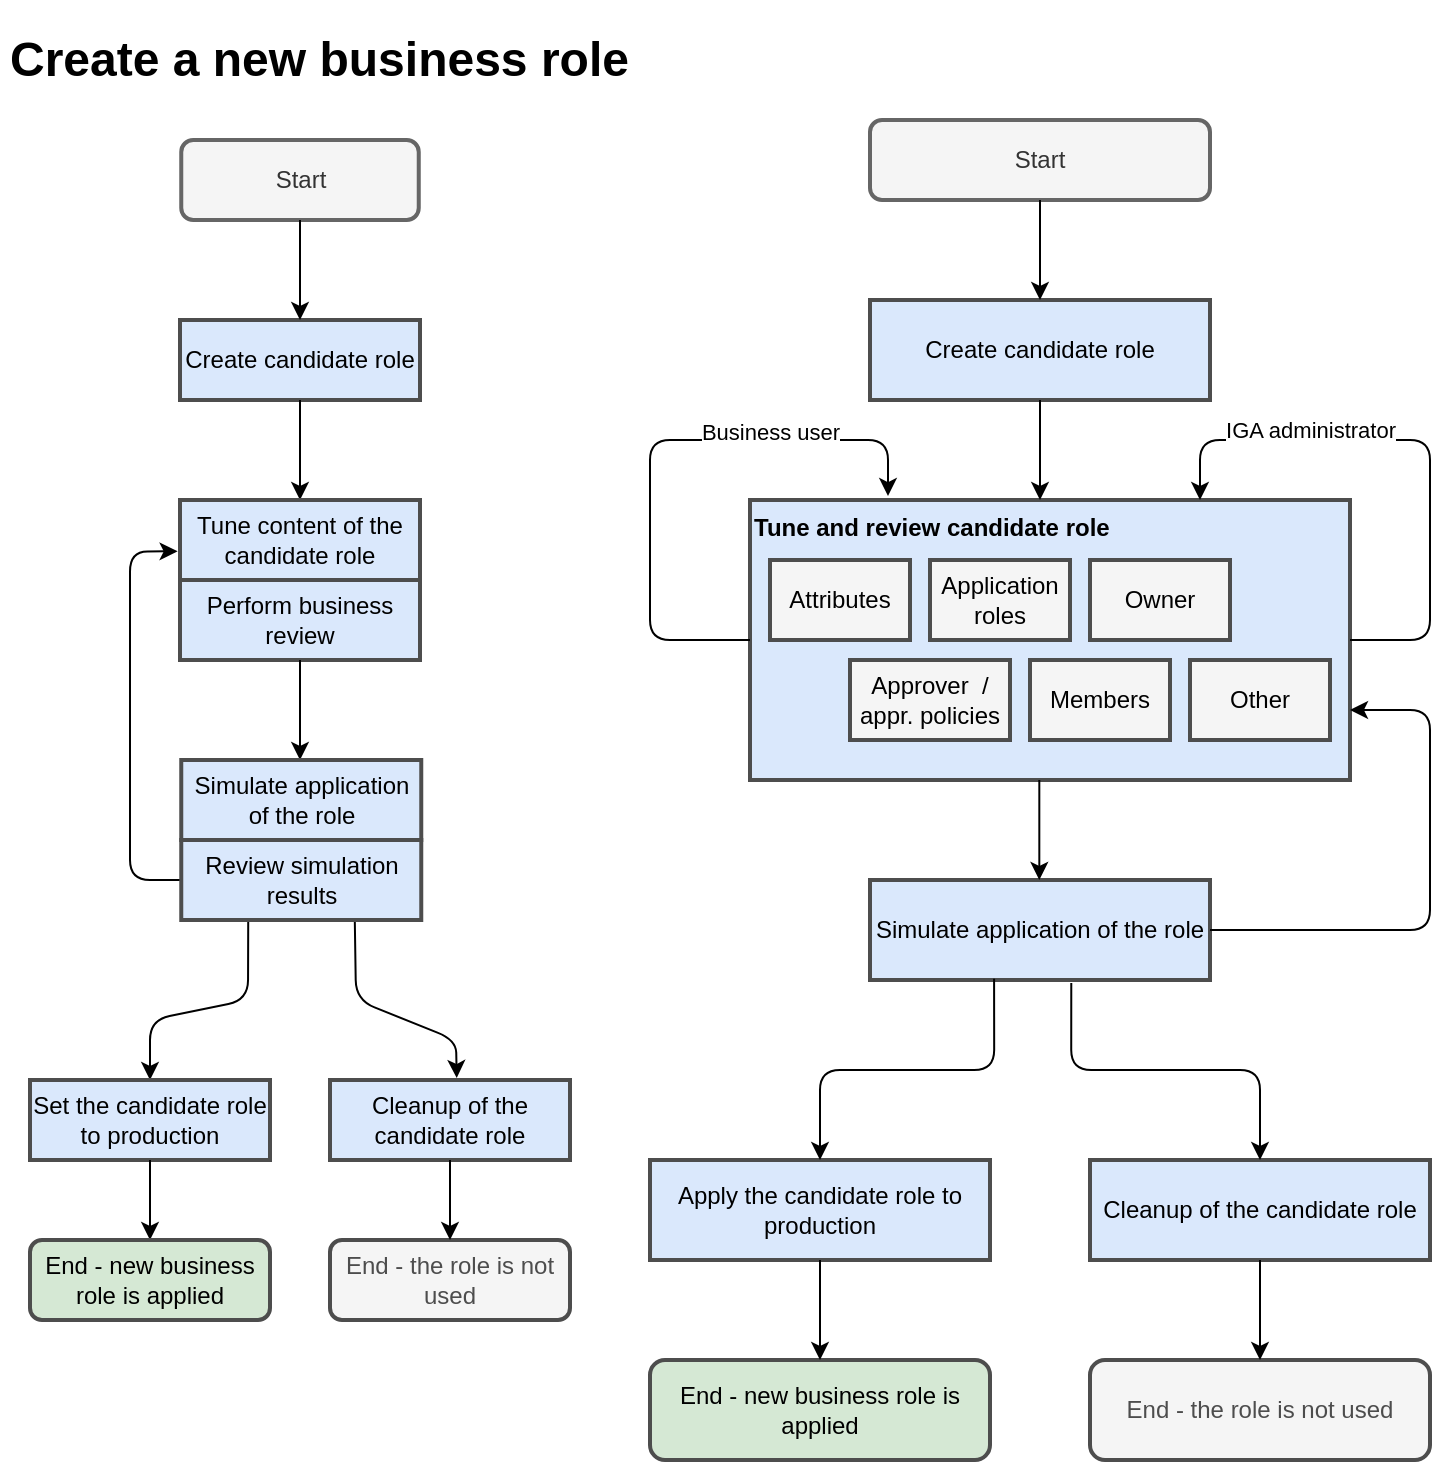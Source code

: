 <mxfile version="22.1.22" type="embed" pages="4">
  <diagram id="quXvVyBujr2Ifn7DhVhy" name="schema-v1">
    <mxGraphModel dx="1165" dy="1112" grid="1" gridSize="10" guides="1" tooltips="1" connect="1" arrows="1" fold="1" page="1" pageScale="1" pageWidth="850" pageHeight="1100" math="0" shadow="0">
      <root>
        <mxCell id="0" />
        <mxCell id="1" parent="0" />
        <mxCell id="C_VaOV6bWFvCVtX4Kzcv-8" value="&lt;b&gt;Tune and review candidate role&lt;/b&gt;" style="rounded=0;whiteSpace=wrap;html=1;align=left;verticalAlign=top;strokeWidth=2;fillColor=#dae8fc;strokeColor=#4D4D4D;" parent="1" vertex="1">
          <mxGeometry x="410" y="310" width="300" height="140" as="geometry" />
        </mxCell>
        <mxCell id="LEKKRzw4uS93Bm_-wkS0-1" value="&lt;h1&gt;Create a new business role&lt;/h1&gt;" style="text;html=1;strokeColor=none;fillColor=none;spacing=5;spacingTop=-20;whiteSpace=wrap;overflow=hidden;rounded=0;" parent="1" vertex="1">
          <mxGeometry x="35" y="70" width="400" height="40" as="geometry" />
        </mxCell>
        <mxCell id="LEKKRzw4uS93Bm_-wkS0-8" value="Start" style="whiteSpace=wrap;html=1;rounded=1;strokeWidth=2;strokeColor=#666666;fontColor=#333333;fillColor=#f5f5f5;" parent="1" vertex="1">
          <mxGeometry x="125.625" y="130" width="118.75" height="40" as="geometry" />
        </mxCell>
        <mxCell id="LEKKRzw4uS93Bm_-wkS0-9" value="Create candidate role" style="whiteSpace=wrap;html=1;strokeWidth=2;strokeColor=#4D4D4D;fillColor=#dae8fc;" parent="1" vertex="1">
          <mxGeometry x="125" y="220" width="120" height="40" as="geometry" />
        </mxCell>
        <mxCell id="LEKKRzw4uS93Bm_-wkS0-10" value="" style="html=1;rounded=1;curved=0;sourcePerimeterSpacing=0;targetPerimeterSpacing=0;startSize=6;endSize=6;noEdgeStyle=1;orthogonal=1;" parent="1" source="LEKKRzw4uS93Bm_-wkS0-8" target="LEKKRzw4uS93Bm_-wkS0-9" edge="1">
          <mxGeometry relative="1" as="geometry">
            <Array as="points">
              <mxPoint x="185" y="182" />
              <mxPoint x="185" y="208" />
            </Array>
          </mxGeometry>
        </mxCell>
        <mxCell id="LEKKRzw4uS93Bm_-wkS0-11" value="" style="html=1;rounded=1;curved=0;sourcePerimeterSpacing=0;targetPerimeterSpacing=0;startSize=6;endSize=6;noEdgeStyle=1;orthogonal=1;" parent="1" source="LEKKRzw4uS93Bm_-wkS0-9" target="LEKKRzw4uS93Bm_-wkS0-12" edge="1">
          <mxGeometry relative="1" as="geometry">
            <mxPoint x="1640" y="2990" as="sourcePoint" />
            <Array as="points">
              <mxPoint x="185" y="272" />
              <mxPoint x="185" y="298" />
            </Array>
          </mxGeometry>
        </mxCell>
        <mxCell id="LEKKRzw4uS93Bm_-wkS0-12" value="Tune content of the candidate role" style="whiteSpace=wrap;html=1;strokeWidth=2;strokeColor=#4D4D4D;fontColor=default;fillColor=#dae8fc;" parent="1" vertex="1">
          <mxGeometry x="125" y="310" width="120" height="40" as="geometry" />
        </mxCell>
        <mxCell id="LEKKRzw4uS93Bm_-wkS0-13" value="Perform business review" style="whiteSpace=wrap;html=1;strokeWidth=2;strokeColor=#4D4D4D;fontColor=default;fillColor=#dae8fc;" parent="1" vertex="1">
          <mxGeometry x="125" y="350" width="120" height="40" as="geometry" />
        </mxCell>
        <mxCell id="LEKKRzw4uS93Bm_-wkS0-14" value="" style="html=1;rounded=1;sourcePerimeterSpacing=0;targetPerimeterSpacing=0;startSize=6;endSize=6;orthogonal=1;" parent="1" source="LEKKRzw4uS93Bm_-wkS0-13" target="LEKKRzw4uS93Bm_-wkS0-15" edge="1">
          <mxGeometry relative="1" as="geometry">
            <mxPoint x="1360" y="2600" as="sourcePoint" />
            <mxPoint x="185" y="440.0" as="targetPoint" />
          </mxGeometry>
        </mxCell>
        <mxCell id="LEKKRzw4uS93Bm_-wkS0-15" value="Simulate application of the role" style="whiteSpace=wrap;html=1;fontSize=12;strokeWidth=2;strokeColor=#4D4D4D;fontColor=default;fillColor=#dae8fc;" parent="1" vertex="1">
          <mxGeometry x="125.63" y="440" width="120" height="40" as="geometry" />
        </mxCell>
        <mxCell id="LEKKRzw4uS93Bm_-wkS0-16" value="" style="html=1;rounded=1;curved=0;sourcePerimeterSpacing=0;targetPerimeterSpacing=0;startSize=6;endSize=6;noEdgeStyle=1;orthogonal=1;exitX=0.279;exitY=0.999;exitDx=0;exitDy=0;exitPerimeter=0;entryX=0.5;entryY=0;entryDx=0;entryDy=0;" parent="1" source="LEKKRzw4uS93Bm_-wkS0-26" target="LEKKRzw4uS93Bm_-wkS0-17" edge="1">
          <mxGeometry relative="1" as="geometry">
            <mxPoint x="160" y="550" as="sourcePoint" />
            <mxPoint x="110" y="590" as="targetPoint" />
            <Array as="points">
              <mxPoint x="159" y="560" />
              <mxPoint x="110" y="570" />
            </Array>
          </mxGeometry>
        </mxCell>
        <mxCell id="LEKKRzw4uS93Bm_-wkS0-17" value="Set the candidate role to production" style="whiteSpace=wrap;html=1;strokeWidth=2;strokeColor=#4D4D4D;fontColor=default;fillColor=#dae8fc;" parent="1" vertex="1">
          <mxGeometry x="50" y="600" width="120" height="40" as="geometry" />
        </mxCell>
        <mxCell id="LEKKRzw4uS93Bm_-wkS0-18" value="" style="html=1;rounded=1;sourcePerimeterSpacing=0;targetPerimeterSpacing=0;startSize=6;endSize=6;orthogonal=1;" parent="1" source="LEKKRzw4uS93Bm_-wkS0-17" target="LEKKRzw4uS93Bm_-wkS0-19" edge="1">
          <mxGeometry relative="1" as="geometry">
            <mxPoint x="1148" y="2350" as="sourcePoint" />
          </mxGeometry>
        </mxCell>
        <mxCell id="LEKKRzw4uS93Bm_-wkS0-19" value="End - new business role is applied" style="whiteSpace=wrap;html=1;rounded=1;strokeWidth=2;strokeColor=#4D4D4D;fillColor=#d5e8d4;" parent="1" vertex="1">
          <mxGeometry x="50" y="680" width="120" height="40" as="geometry" />
        </mxCell>
        <mxCell id="LEKKRzw4uS93Bm_-wkS0-20" value="End - the role is not used" style="whiteSpace=wrap;html=1;rounded=1;fillColor=#f5f5f5;fontColor=#4D4D4D;strokeColor=#4D4D4D;strokeWidth=2;" parent="1" vertex="1">
          <mxGeometry x="200" y="680" width="120" height="40" as="geometry" />
        </mxCell>
        <mxCell id="LEKKRzw4uS93Bm_-wkS0-21" value="Cleanup of the candidate role" style="whiteSpace=wrap;html=1;strokeWidth=2;strokeColor=#4D4D4D;fontColor=default;fillColor=#dae8fc;" parent="1" vertex="1">
          <mxGeometry x="200" y="600" width="120" height="40" as="geometry" />
        </mxCell>
        <mxCell id="LEKKRzw4uS93Bm_-wkS0-22" value="" style="html=1;rounded=1;sourcePerimeterSpacing=0;targetPerimeterSpacing=0;startSize=6;endSize=6;orthogonal=1;" parent="1" source="LEKKRzw4uS93Bm_-wkS0-21" target="LEKKRzw4uS93Bm_-wkS0-20" edge="1">
          <mxGeometry relative="1" as="geometry">
            <mxPoint x="1123" y="2180" as="sourcePoint" />
          </mxGeometry>
        </mxCell>
        <mxCell id="LEKKRzw4uS93Bm_-wkS0-23" value="" style="html=1;rounded=1;curved=0;sourcePerimeterSpacing=0;targetPerimeterSpacing=0;startSize=6;endSize=6;noEdgeStyle=1;orthogonal=1;exitX=0.723;exitY=0.987;exitDx=0;exitDy=0;exitPerimeter=0;entryX=0.528;entryY=-0.025;entryDx=0;entryDy=0;entryPerimeter=0;" parent="1" source="LEKKRzw4uS93Bm_-wkS0-26" target="LEKKRzw4uS93Bm_-wkS0-21" edge="1">
          <mxGeometry relative="1" as="geometry">
            <mxPoint x="213" y="550" as="sourcePoint" />
            <Array as="points">
              <mxPoint x="213" y="560" />
              <mxPoint x="263" y="580" />
            </Array>
          </mxGeometry>
        </mxCell>
        <mxCell id="LEKKRzw4uS93Bm_-wkS0-24" value="" style="endArrow=classic;html=1;rounded=1;exitX=0;exitY=0.5;exitDx=0;exitDy=0;entryX=-0.01;entryY=0.642;entryDx=0;entryDy=0;entryPerimeter=0;edgeStyle=orthogonalEdgeStyle;" parent="1" source="LEKKRzw4uS93Bm_-wkS0-26" target="LEKKRzw4uS93Bm_-wkS0-12" edge="1">
          <mxGeometry width="50" height="50" relative="1" as="geometry">
            <mxPoint x="370" y="480" as="sourcePoint" />
            <mxPoint x="420" y="430" as="targetPoint" />
            <Array as="points">
              <mxPoint x="100" y="500" />
              <mxPoint x="100" y="336" />
            </Array>
          </mxGeometry>
        </mxCell>
        <mxCell id="LEKKRzw4uS93Bm_-wkS0-26" value="Review simulation results" style="whiteSpace=wrap;html=1;fontSize=12;strokeWidth=2;strokeColor=#4D4D4D;fontColor=default;fillColor=#dae8fc;" parent="1" vertex="1">
          <mxGeometry x="125.63" y="480" width="120" height="40" as="geometry" />
        </mxCell>
        <mxCell id="C_VaOV6bWFvCVtX4Kzcv-2" value="Attributes" style="whiteSpace=wrap;html=1;strokeWidth=2;strokeColor=#4D4D4D;fontColor=default;fillColor=#F5F5F5;" parent="1" vertex="1">
          <mxGeometry x="420" y="340" width="70" height="40" as="geometry" />
        </mxCell>
        <mxCell id="C_VaOV6bWFvCVtX4Kzcv-3" value="Application roles" style="whiteSpace=wrap;html=1;strokeWidth=2;strokeColor=#4D4D4D;fontColor=default;fillColor=#F5F5F5;" parent="1" vertex="1">
          <mxGeometry x="500" y="340" width="70" height="40" as="geometry" />
        </mxCell>
        <mxCell id="C_VaOV6bWFvCVtX4Kzcv-4" value="Owner" style="whiteSpace=wrap;html=1;strokeWidth=2;strokeColor=#4D4D4D;fontColor=default;fillColor=#F5F5F5;" parent="1" vertex="1">
          <mxGeometry x="580" y="340" width="70" height="40" as="geometry" />
        </mxCell>
        <mxCell id="C_VaOV6bWFvCVtX4Kzcv-5" value="Approver&amp;nbsp; / appr. policies" style="whiteSpace=wrap;html=1;strokeWidth=2;strokeColor=#4D4D4D;fontColor=default;fillColor=#F5F5F5;" parent="1" vertex="1">
          <mxGeometry x="460" y="390" width="80" height="40" as="geometry" />
        </mxCell>
        <mxCell id="C_VaOV6bWFvCVtX4Kzcv-6" value="Members" style="whiteSpace=wrap;html=1;strokeWidth=2;strokeColor=#4D4D4D;fontColor=default;fillColor=#F5F5F5;" parent="1" vertex="1">
          <mxGeometry x="550" y="390" width="70" height="40" as="geometry" />
        </mxCell>
        <mxCell id="C_VaOV6bWFvCVtX4Kzcv-7" value="Other" style="whiteSpace=wrap;html=1;strokeWidth=2;strokeColor=#4D4D4D;fontColor=default;fillColor=#F5F5F5;" parent="1" vertex="1">
          <mxGeometry x="630" y="390" width="70" height="40" as="geometry" />
        </mxCell>
        <mxCell id="C_VaOV6bWFvCVtX4Kzcv-9" value="Simulate application of the role" style="whiteSpace=wrap;html=1;fontSize=12;strokeWidth=2;strokeColor=#4D4D4D;fontColor=default;fillColor=#dae8fc;" parent="1" vertex="1">
          <mxGeometry x="470" y="500" width="170" height="50" as="geometry" />
        </mxCell>
        <mxCell id="C_VaOV6bWFvCVtX4Kzcv-10" value="Create candidate role" style="whiteSpace=wrap;html=1;strokeWidth=2;strokeColor=#4D4D4D;fillColor=#dae8fc;" parent="1" vertex="1">
          <mxGeometry x="470" y="210" width="170" height="50" as="geometry" />
        </mxCell>
        <mxCell id="C_VaOV6bWFvCVtX4Kzcv-11" value="Apply the candidate role to production" style="whiteSpace=wrap;html=1;strokeWidth=2;strokeColor=#4D4D4D;fontColor=default;fillColor=#dae8fc;" parent="1" vertex="1">
          <mxGeometry x="360" y="640" width="170" height="50" as="geometry" />
        </mxCell>
        <mxCell id="C_VaOV6bWFvCVtX4Kzcv-12" value="End - new business role is applied" style="whiteSpace=wrap;html=1;rounded=1;strokeWidth=2;strokeColor=#4D4D4D;fillColor=#d5e8d4;" parent="1" vertex="1">
          <mxGeometry x="360" y="740" width="170" height="50" as="geometry" />
        </mxCell>
        <mxCell id="C_VaOV6bWFvCVtX4Kzcv-13" value="Cleanup of the candidate role" style="whiteSpace=wrap;html=1;strokeWidth=2;strokeColor=#4D4D4D;fontColor=default;fillColor=#dae8fc;" parent="1" vertex="1">
          <mxGeometry x="580" y="640" width="170" height="50" as="geometry" />
        </mxCell>
        <mxCell id="C_VaOV6bWFvCVtX4Kzcv-14" value="End - the role is not used" style="whiteSpace=wrap;html=1;rounded=1;fillColor=#f5f5f5;fontColor=#4D4D4D;strokeColor=#4D4D4D;strokeWidth=2;" parent="1" vertex="1">
          <mxGeometry x="580" y="740" width="170" height="50" as="geometry" />
        </mxCell>
        <mxCell id="C_VaOV6bWFvCVtX4Kzcv-15" value="Start" style="whiteSpace=wrap;html=1;rounded=1;strokeWidth=2;strokeColor=#666666;fontColor=#333333;fillColor=#f5f5f5;" parent="1" vertex="1">
          <mxGeometry x="470" y="120" width="170" height="40" as="geometry" />
        </mxCell>
        <mxCell id="C_VaOV6bWFvCVtX4Kzcv-18" value="" style="html=1;rounded=1;sourcePerimeterSpacing=0;targetPerimeterSpacing=0;startSize=6;endSize=6;orthogonal=1;exitX=0.5;exitY=1;exitDx=0;exitDy=0;entryX=0.5;entryY=0;entryDx=0;entryDy=0;" parent="1" source="C_VaOV6bWFvCVtX4Kzcv-15" target="C_VaOV6bWFvCVtX4Kzcv-10" edge="1">
          <mxGeometry relative="1" as="geometry">
            <mxPoint x="195" y="180" as="sourcePoint" />
            <mxPoint x="195" y="230" as="targetPoint" />
          </mxGeometry>
        </mxCell>
        <mxCell id="C_VaOV6bWFvCVtX4Kzcv-19" value="" style="html=1;rounded=1;sourcePerimeterSpacing=0;targetPerimeterSpacing=0;startSize=6;endSize=6;orthogonal=1;" parent="1" source="C_VaOV6bWFvCVtX4Kzcv-10" target="C_VaOV6bWFvCVtX4Kzcv-8" edge="1">
          <mxGeometry relative="1" as="geometry">
            <mxPoint x="554.66" y="260" as="sourcePoint" />
            <mxPoint x="554.66" y="310" as="targetPoint" />
          </mxGeometry>
        </mxCell>
        <mxCell id="C_VaOV6bWFvCVtX4Kzcv-20" value="" style="html=1;rounded=1;sourcePerimeterSpacing=0;targetPerimeterSpacing=0;startSize=6;endSize=6;orthogonal=1;" parent="1" edge="1">
          <mxGeometry relative="1" as="geometry">
            <mxPoint x="554.66" y="450" as="sourcePoint" />
            <mxPoint x="554.66" y="500" as="targetPoint" />
          </mxGeometry>
        </mxCell>
        <mxCell id="C_VaOV6bWFvCVtX4Kzcv-21" value="" style="html=1;rounded=1;sourcePerimeterSpacing=0;targetPerimeterSpacing=0;startSize=6;endSize=6;orthogonal=1;" parent="1" source="C_VaOV6bWFvCVtX4Kzcv-11" target="C_VaOV6bWFvCVtX4Kzcv-12" edge="1">
          <mxGeometry relative="1" as="geometry">
            <mxPoint x="454.66" y="690" as="sourcePoint" />
            <mxPoint x="454.66" y="740" as="targetPoint" />
          </mxGeometry>
        </mxCell>
        <mxCell id="C_VaOV6bWFvCVtX4Kzcv-22" value="" style="html=1;rounded=1;sourcePerimeterSpacing=0;targetPerimeterSpacing=0;startSize=6;endSize=6;orthogonal=1;" parent="1" source="C_VaOV6bWFvCVtX4Kzcv-13" target="C_VaOV6bWFvCVtX4Kzcv-14" edge="1">
          <mxGeometry relative="1" as="geometry">
            <mxPoint x="660" y="690" as="sourcePoint" />
            <mxPoint x="660" y="740" as="targetPoint" />
          </mxGeometry>
        </mxCell>
        <mxCell id="C_VaOV6bWFvCVtX4Kzcv-23" value="" style="html=1;rounded=1;sourcePerimeterSpacing=0;targetPerimeterSpacing=0;startSize=6;endSize=6;orthogonal=1;entryX=0.5;entryY=0;entryDx=0;entryDy=0;edgeStyle=orthogonalEdgeStyle;exitX=0.365;exitY=0.988;exitDx=0;exitDy=0;exitPerimeter=0;" parent="1" source="C_VaOV6bWFvCVtX4Kzcv-9" target="C_VaOV6bWFvCVtX4Kzcv-11" edge="1">
          <mxGeometry relative="1" as="geometry">
            <mxPoint x="510" y="550" as="sourcePoint" />
            <mxPoint x="510" y="600" as="targetPoint" />
          </mxGeometry>
        </mxCell>
        <mxCell id="C_VaOV6bWFvCVtX4Kzcv-24" value="" style="html=1;rounded=1;sourcePerimeterSpacing=0;targetPerimeterSpacing=0;startSize=6;endSize=6;orthogonal=1;entryX=0.5;entryY=0;entryDx=0;entryDy=0;exitX=0.592;exitY=1.029;exitDx=0;exitDy=0;edgeStyle=orthogonalEdgeStyle;exitPerimeter=0;" parent="1" source="C_VaOV6bWFvCVtX4Kzcv-9" target="C_VaOV6bWFvCVtX4Kzcv-13" edge="1">
          <mxGeometry relative="1" as="geometry">
            <mxPoint x="520" y="560" as="sourcePoint" />
            <mxPoint x="465" y="650" as="targetPoint" />
          </mxGeometry>
        </mxCell>
        <mxCell id="C_VaOV6bWFvCVtX4Kzcv-25" value="" style="html=1;rounded=1;sourcePerimeterSpacing=0;targetPerimeterSpacing=0;startSize=6;endSize=6;orthogonal=1;entryX=1;entryY=0.75;entryDx=0;entryDy=0;exitX=1;exitY=0.5;exitDx=0;exitDy=0;edgeStyle=orthogonalEdgeStyle;" parent="1" source="C_VaOV6bWFvCVtX4Kzcv-9" target="C_VaOV6bWFvCVtX4Kzcv-8" edge="1">
          <mxGeometry relative="1" as="geometry">
            <mxPoint x="581" y="561" as="sourcePoint" />
            <mxPoint x="675" y="650" as="targetPoint" />
            <Array as="points">
              <mxPoint x="750" y="525" />
              <mxPoint x="750" y="415" />
            </Array>
          </mxGeometry>
        </mxCell>
        <mxCell id="C_VaOV6bWFvCVtX4Kzcv-26" value="" style="html=1;rounded=1;sourcePerimeterSpacing=0;targetPerimeterSpacing=0;startSize=6;endSize=6;orthogonal=1;exitX=1;exitY=0.5;exitDx=0;exitDy=0;edgeStyle=orthogonalEdgeStyle;entryX=0.75;entryY=0;entryDx=0;entryDy=0;" parent="1" source="C_VaOV6bWFvCVtX4Kzcv-8" target="C_VaOV6bWFvCVtX4Kzcv-8" edge="1">
          <mxGeometry relative="1" as="geometry">
            <mxPoint x="650" y="535" as="sourcePoint" />
            <mxPoint x="660" y="300" as="targetPoint" />
            <Array as="points">
              <mxPoint x="750" y="380" />
              <mxPoint x="750" y="280" />
              <mxPoint x="635" y="280" />
            </Array>
          </mxGeometry>
        </mxCell>
        <mxCell id="C_VaOV6bWFvCVtX4Kzcv-28" value="IGA administrator" style="edgeLabel;html=1;align=center;verticalAlign=middle;resizable=0;points=[];rotation=0;" parent="C_VaOV6bWFvCVtX4Kzcv-26" vertex="1" connectable="0">
          <mxGeometry x="-0.529" y="2" relative="1" as="geometry">
            <mxPoint x="-58" y="-78" as="offset" />
          </mxGeometry>
        </mxCell>
        <mxCell id="C_VaOV6bWFvCVtX4Kzcv-27" value="" style="html=1;rounded=1;sourcePerimeterSpacing=0;targetPerimeterSpacing=0;startSize=6;endSize=6;orthogonal=1;exitX=0;exitY=0.5;exitDx=0;exitDy=0;edgeStyle=orthogonalEdgeStyle;entryX=0.23;entryY=-0.014;entryDx=0;entryDy=0;entryPerimeter=0;" parent="1" source="C_VaOV6bWFvCVtX4Kzcv-8" target="C_VaOV6bWFvCVtX4Kzcv-8" edge="1">
          <mxGeometry relative="1" as="geometry">
            <mxPoint x="720" y="390" as="sourcePoint" />
            <mxPoint x="460" y="309" as="targetPoint" />
            <Array as="points">
              <mxPoint x="360" y="380" />
              <mxPoint x="360" y="280" />
              <mxPoint x="479" y="280" />
            </Array>
          </mxGeometry>
        </mxCell>
        <mxCell id="C_VaOV6bWFvCVtX4Kzcv-29" value="Business user" style="edgeLabel;html=1;align=center;verticalAlign=middle;resizable=0;points=[];rotation=0;" parent="C_VaOV6bWFvCVtX4Kzcv-27" vertex="1" connectable="0">
          <mxGeometry x="-0.355" y="1" relative="1" as="geometry">
            <mxPoint x="61" y="-58" as="offset" />
          </mxGeometry>
        </mxCell>
      </root>
    </mxGraphModel>
  </diagram>
  <diagram id="sxaXvwN13um7_QyBEq-B" name="schema-v2">
    <mxGraphModel dx="1165" dy="1112" grid="1" gridSize="10" guides="1" tooltips="1" connect="1" arrows="1" fold="1" page="1" pageScale="1" pageWidth="850" pageHeight="1100" math="0" shadow="0">
      <root>
        <mxCell id="0" />
        <mxCell id="1" parent="0" />
        <mxCell id="vdkAGxQb-oz8POb1WgHi-1" value="&lt;b&gt;Tune and review candidate role&lt;/b&gt;" style="rounded=0;whiteSpace=wrap;html=1;align=left;verticalAlign=top;strokeWidth=2;fillColor=#dae8fc;strokeColor=#4D4D4D;" parent="1" vertex="1">
          <mxGeometry x="150" y="340" width="300" height="140" as="geometry" />
        </mxCell>
        <mxCell id="vdkAGxQb-oz8POb1WgHi-2" value="Attributes" style="whiteSpace=wrap;html=1;strokeWidth=2;strokeColor=#4D4D4D;fontColor=default;fillColor=#F5F5F5;" parent="1" vertex="1">
          <mxGeometry x="160" y="370" width="70" height="40" as="geometry" />
        </mxCell>
        <mxCell id="vdkAGxQb-oz8POb1WgHi-3" value="Application roles" style="whiteSpace=wrap;html=1;strokeWidth=2;strokeColor=#4D4D4D;fontColor=default;fillColor=#F5F5F5;" parent="1" vertex="1">
          <mxGeometry x="240" y="370" width="70" height="40" as="geometry" />
        </mxCell>
        <mxCell id="vdkAGxQb-oz8POb1WgHi-4" value="Owner" style="whiteSpace=wrap;html=1;strokeWidth=2;strokeColor=#4D4D4D;fontColor=default;fillColor=#F5F5F5;" parent="1" vertex="1">
          <mxGeometry x="320" y="370" width="70" height="40" as="geometry" />
        </mxCell>
        <mxCell id="vdkAGxQb-oz8POb1WgHi-5" value="Approver&amp;nbsp; / appr. policies" style="whiteSpace=wrap;html=1;strokeWidth=2;strokeColor=#4D4D4D;fontColor=default;fillColor=#F5F5F5;" parent="1" vertex="1">
          <mxGeometry x="200" y="420" width="80" height="40" as="geometry" />
        </mxCell>
        <mxCell id="vdkAGxQb-oz8POb1WgHi-6" value="Members" style="whiteSpace=wrap;html=1;strokeWidth=2;strokeColor=#4D4D4D;fontColor=default;fillColor=#F5F5F5;" parent="1" vertex="1">
          <mxGeometry x="290" y="420" width="70" height="40" as="geometry" />
        </mxCell>
        <mxCell id="vdkAGxQb-oz8POb1WgHi-7" value="Other" style="whiteSpace=wrap;html=1;strokeWidth=2;strokeColor=#4D4D4D;fontColor=default;fillColor=#F5F5F5;" parent="1" vertex="1">
          <mxGeometry x="370" y="420" width="70" height="40" as="geometry" />
        </mxCell>
        <mxCell id="vdkAGxQb-oz8POb1WgHi-8" value="Simulate application of the role" style="whiteSpace=wrap;html=1;fontSize=12;strokeWidth=2;strokeColor=#4D4D4D;fontColor=default;fillColor=#dae8fc;" parent="1" vertex="1">
          <mxGeometry x="310" y="530" width="140" height="50" as="geometry" />
        </mxCell>
        <mxCell id="vdkAGxQb-oz8POb1WgHi-9" value="Create candidate role" style="whiteSpace=wrap;html=1;strokeWidth=2;strokeColor=#4D4D4D;fillColor=#dae8fc;" parent="1" vertex="1">
          <mxGeometry x="210" y="240" width="170" height="50" as="geometry" />
        </mxCell>
        <mxCell id="vdkAGxQb-oz8POb1WgHi-10" value="Apply the candidate role to production" style="whiteSpace=wrap;html=1;strokeWidth=2;strokeColor=#4D4D4D;fontColor=default;fillColor=#dae8fc;" parent="1" vertex="1">
          <mxGeometry x="150" y="670" width="140" height="50" as="geometry" />
        </mxCell>
        <mxCell id="vdkAGxQb-oz8POb1WgHi-11" value="End - new business role is applied" style="whiteSpace=wrap;html=1;rounded=1;strokeWidth=2;strokeColor=#4D4D4D;fillColor=#d5e8d4;" parent="1" vertex="1">
          <mxGeometry x="150" y="770" width="140" height="50" as="geometry" />
        </mxCell>
        <mxCell id="vdkAGxQb-oz8POb1WgHi-12" value="Cleanup of the candidate role" style="whiteSpace=wrap;html=1;strokeWidth=2;strokeColor=#4D4D4D;fontColor=default;fillColor=#dae8fc;" parent="1" vertex="1">
          <mxGeometry x="310" y="670" width="140" height="50" as="geometry" />
        </mxCell>
        <mxCell id="vdkAGxQb-oz8POb1WgHi-13" value="End - the role is not used" style="whiteSpace=wrap;html=1;rounded=1;fillColor=#f5f5f5;fontColor=#4D4D4D;strokeColor=#4D4D4D;strokeWidth=2;" parent="1" vertex="1">
          <mxGeometry x="310" y="770" width="140" height="50" as="geometry" />
        </mxCell>
        <mxCell id="vdkAGxQb-oz8POb1WgHi-14" value="Start" style="whiteSpace=wrap;html=1;rounded=1;strokeWidth=2;strokeColor=#666666;fontColor=#333333;fillColor=#f5f5f5;" parent="1" vertex="1">
          <mxGeometry x="210" y="150" width="170" height="40" as="geometry" />
        </mxCell>
        <mxCell id="vdkAGxQb-oz8POb1WgHi-15" value="" style="html=1;rounded=1;sourcePerimeterSpacing=0;targetPerimeterSpacing=0;startSize=6;endSize=6;orthogonal=1;exitX=0.5;exitY=1;exitDx=0;exitDy=0;entryX=0.5;entryY=0;entryDx=0;entryDy=0;strokeColor=#4D4D4D;strokeWidth=2;" parent="1" edge="1">
          <mxGeometry relative="1" as="geometry">
            <mxPoint x="294.58" y="190" as="sourcePoint" />
            <mxPoint x="294.58" y="240" as="targetPoint" />
          </mxGeometry>
        </mxCell>
        <mxCell id="vdkAGxQb-oz8POb1WgHi-16" value="" style="html=1;rounded=1;sourcePerimeterSpacing=0;targetPerimeterSpacing=0;startSize=6;endSize=6;orthogonal=1;strokeColor=#4D4D4D;strokeWidth=2;" parent="1" source="vdkAGxQb-oz8POb1WgHi-9" target="vdkAGxQb-oz8POb1WgHi-1" edge="1">
          <mxGeometry relative="1" as="geometry">
            <mxPoint x="294.66" y="290" as="sourcePoint" />
            <mxPoint x="294.66" y="340" as="targetPoint" />
          </mxGeometry>
        </mxCell>
        <mxCell id="vdkAGxQb-oz8POb1WgHi-17" value="" style="html=1;rounded=1;sourcePerimeterSpacing=0;targetPerimeterSpacing=0;startSize=6;endSize=6;orthogonal=1;entryX=0.5;entryY=0;entryDx=0;entryDy=0;strokeWidth=2;strokeColor=#4D4D4D;dashed=1;dashPattern=1 1;" parent="1" target="vdkAGxQb-oz8POb1WgHi-8" edge="1">
          <mxGeometry relative="1" as="geometry">
            <mxPoint x="380" y="480" as="sourcePoint" />
            <mxPoint x="294.66" y="530" as="targetPoint" />
          </mxGeometry>
        </mxCell>
        <mxCell id="vdkAGxQb-oz8POb1WgHi-18" value="" style="html=1;rounded=1;sourcePerimeterSpacing=0;targetPerimeterSpacing=0;startSize=6;endSize=6;orthogonal=1;strokeColor=#4D4D4D;strokeWidth=2;dashed=1;dashPattern=1 1;" parent="1" source="vdkAGxQb-oz8POb1WgHi-10" target="vdkAGxQb-oz8POb1WgHi-11" edge="1">
          <mxGeometry relative="1" as="geometry">
            <mxPoint x="194.66" y="720" as="sourcePoint" />
            <mxPoint x="194.66" y="770" as="targetPoint" />
          </mxGeometry>
        </mxCell>
        <mxCell id="vdkAGxQb-oz8POb1WgHi-19" value="" style="html=1;rounded=1;sourcePerimeterSpacing=0;targetPerimeterSpacing=0;startSize=6;endSize=6;orthogonal=1;strokeColor=#4D4D4D;strokeWidth=2;entryX=0.5;entryY=0;entryDx=0;entryDy=0;exitX=0.5;exitY=1;exitDx=0;exitDy=0;dashed=1;dashPattern=1 1;" parent="1" source="vdkAGxQb-oz8POb1WgHi-12" target="vdkAGxQb-oz8POb1WgHi-13" edge="1">
          <mxGeometry relative="1" as="geometry">
            <mxPoint x="400" y="720" as="sourcePoint" />
            <mxPoint x="390" y="770" as="targetPoint" />
          </mxGeometry>
        </mxCell>
        <mxCell id="vdkAGxQb-oz8POb1WgHi-20" value="" style="html=1;rounded=1;sourcePerimeterSpacing=0;targetPerimeterSpacing=0;startSize=6;endSize=6;orthogonal=1;entryX=0.5;entryY=0;entryDx=0;entryDy=0;edgeStyle=orthogonalEdgeStyle;strokeColor=#4D4D4D;strokeWidth=2;exitX=0.465;exitY=0.993;exitDx=0;exitDy=0;exitPerimeter=0;dashed=1;dashPattern=1 1;" parent="1" source="vdkAGxQb-oz8POb1WgHi-1" target="vdkAGxQb-oz8POb1WgHi-10" edge="1">
          <mxGeometry relative="1" as="geometry">
            <mxPoint x="280" y="480" as="sourcePoint" />
            <mxPoint x="250" y="630" as="targetPoint" />
            <Array as="points">
              <mxPoint x="290" y="600" />
              <mxPoint x="220" y="600" />
            </Array>
          </mxGeometry>
        </mxCell>
        <mxCell id="vdkAGxQb-oz8POb1WgHi-21" value="" style="html=1;rounded=1;sourcePerimeterSpacing=0;targetPerimeterSpacing=0;startSize=6;endSize=6;orthogonal=1;entryX=0.5;entryY=0;entryDx=0;entryDy=0;exitX=0.5;exitY=1;exitDx=0;exitDy=0;edgeStyle=orthogonalEdgeStyle;strokeColor=#4D4D4D;strokeWidth=2;dashed=1;dashPattern=1 1;" parent="1" source="vdkAGxQb-oz8POb1WgHi-1" target="vdkAGxQb-oz8POb1WgHi-12" edge="1">
          <mxGeometry relative="1" as="geometry">
            <mxPoint x="260" y="590" as="sourcePoint" />
            <mxPoint x="205" y="680" as="targetPoint" />
            <Array as="points">
              <mxPoint x="300" y="600" />
              <mxPoint x="380" y="600" />
            </Array>
          </mxGeometry>
        </mxCell>
        <mxCell id="vdkAGxQb-oz8POb1WgHi-22" value="" style="html=1;rounded=1;sourcePerimeterSpacing=0;targetPerimeterSpacing=0;startSize=6;endSize=6;orthogonal=1;entryX=1;entryY=0.75;entryDx=0;entryDy=0;exitX=1;exitY=0.5;exitDx=0;exitDy=0;edgeStyle=orthogonalEdgeStyle;strokeColor=#4D4D4D;strokeWidth=2;dashed=1;dashPattern=1 2;" parent="1" source="vdkAGxQb-oz8POb1WgHi-8" target="vdkAGxQb-oz8POb1WgHi-1" edge="1">
          <mxGeometry relative="1" as="geometry">
            <mxPoint x="321" y="591" as="sourcePoint" />
            <mxPoint x="415" y="680" as="targetPoint" />
            <Array as="points">
              <mxPoint x="480" y="555" />
              <mxPoint x="480" y="445" />
            </Array>
          </mxGeometry>
        </mxCell>
        <mxCell id="vdkAGxQb-oz8POb1WgHi-23" value="" style="html=1;rounded=1;sourcePerimeterSpacing=0;targetPerimeterSpacing=0;startSize=6;endSize=6;orthogonal=1;exitX=1;exitY=0.5;exitDx=0;exitDy=0;edgeStyle=orthogonalEdgeStyle;entryX=0.75;entryY=0;entryDx=0;entryDy=0;strokeWidth=2;strokeColor=#4D4D4D;dashed=1;dashPattern=1 1;" parent="1" source="vdkAGxQb-oz8POb1WgHi-1" target="vdkAGxQb-oz8POb1WgHi-1" edge="1">
          <mxGeometry relative="1" as="geometry">
            <mxPoint x="390" y="565" as="sourcePoint" />
            <mxPoint x="400" y="330" as="targetPoint" />
            <Array as="points">
              <mxPoint x="480" y="410" />
              <mxPoint x="480" y="310" />
              <mxPoint x="375" y="310" />
            </Array>
          </mxGeometry>
        </mxCell>
        <mxCell id="TvZTNIYY4Ti4GTNnc-ED-12" value="IGA Administrator" style="edgeLabel;html=1;align=center;verticalAlign=middle;resizable=0;points=[];" parent="vdkAGxQb-oz8POb1WgHi-23" vertex="1" connectable="0">
          <mxGeometry x="-0.488" y="-2" relative="1" as="geometry">
            <mxPoint x="-52" y="-62" as="offset" />
          </mxGeometry>
        </mxCell>
        <mxCell id="vdkAGxQb-oz8POb1WgHi-25" value="" style="html=1;rounded=1;sourcePerimeterSpacing=0;targetPerimeterSpacing=0;startSize=6;endSize=6;orthogonal=1;exitX=0;exitY=0.5;exitDx=0;exitDy=0;edgeStyle=orthogonalEdgeStyle;entryX=0.23;entryY=-0.014;entryDx=0;entryDy=0;entryPerimeter=0;strokeColor=#4D4D4D;strokeWidth=2;" parent="1" source="vdkAGxQb-oz8POb1WgHi-1" target="vdkAGxQb-oz8POb1WgHi-1" edge="1">
          <mxGeometry relative="1" as="geometry">
            <mxPoint x="460" y="420" as="sourcePoint" />
            <mxPoint x="200" y="339" as="targetPoint" />
            <Array as="points">
              <mxPoint x="120" y="410" />
              <mxPoint x="120" y="310" />
              <mxPoint x="219" y="310" />
            </Array>
          </mxGeometry>
        </mxCell>
        <mxCell id="TvZTNIYY4Ti4GTNnc-ED-13" value="Business user" style="edgeLabel;html=1;align=center;verticalAlign=middle;resizable=0;points=[];" parent="vdkAGxQb-oz8POb1WgHi-25" vertex="1" connectable="0">
          <mxGeometry x="0.346" relative="1" as="geometry">
            <mxPoint x="7" as="offset" />
          </mxGeometry>
        </mxCell>
        <mxCell id="TvZTNIYY4Ti4GTNnc-ED-1" value="&lt;h1&gt;Create a new business role&lt;/h1&gt;" style="text;html=1;strokeColor=none;fillColor=none;spacing=5;spacingTop=-20;whiteSpace=wrap;overflow=hidden;rounded=0;" parent="1" vertex="1">
          <mxGeometry x="40" y="30" width="370" height="40" as="geometry" />
        </mxCell>
        <mxCell id="TvZTNIYY4Ti4GTNnc-ED-7" value="Review business impact" style="whiteSpace=wrap;html=1;fontSize=12;strokeWidth=2;strokeColor=#4D4D4D;fontColor=default;fillColor=#dae8fc;" parent="1" vertex="1">
          <mxGeometry x="150" y="530" width="120" height="50" as="geometry" />
        </mxCell>
        <mxCell id="TvZTNIYY4Ti4GTNnc-ED-8" value="" style="html=1;rounded=1;sourcePerimeterSpacing=0;targetPerimeterSpacing=0;startSize=6;endSize=6;orthogonal=1;strokeColor=#4D4D4D;strokeWidth=2;" parent="1" target="TvZTNIYY4Ti4GTNnc-ED-7" edge="1">
          <mxGeometry relative="1" as="geometry">
            <mxPoint x="220" y="480" as="sourcePoint" />
            <mxPoint x="290" y="680" as="targetPoint" />
          </mxGeometry>
        </mxCell>
        <mxCell id="TvZTNIYY4Ti4GTNnc-ED-9" value="" style="html=1;rounded=1;sourcePerimeterSpacing=0;targetPerimeterSpacing=0;startSize=6;endSize=6;orthogonal=1;exitX=0;exitY=0.5;exitDx=0;exitDy=0;edgeStyle=orthogonalEdgeStyle;strokeColor=#4D4D4D;strokeWidth=2;" parent="1" source="TvZTNIYY4Ti4GTNnc-ED-7" edge="1">
          <mxGeometry relative="1" as="geometry">
            <mxPoint x="460" y="565" as="sourcePoint" />
            <mxPoint x="150" y="450" as="targetPoint" />
            <Array as="points">
              <mxPoint x="120" y="555" />
              <mxPoint x="120" y="450" />
              <mxPoint x="148" y="450" />
            </Array>
          </mxGeometry>
        </mxCell>
        <mxCell id="TvZTNIYY4Ti4GTNnc-ED-10" value="" style="html=1;rounded=1;sourcePerimeterSpacing=0;targetPerimeterSpacing=0;startSize=6;endSize=6;orthogonal=1;strokeColor=#4D4D4D;strokeWidth=2;dashed=1;dashPattern=1 1;" parent="1" edge="1">
          <mxGeometry relative="1" as="geometry">
            <mxPoint x="610" y="120" as="sourcePoint" />
            <mxPoint x="700" y="120.34" as="targetPoint" />
          </mxGeometry>
        </mxCell>
        <mxCell id="TvZTNIYY4Ti4GTNnc-ED-11" value="" style="html=1;rounded=1;sourcePerimeterSpacing=0;targetPerimeterSpacing=0;startSize=6;endSize=6;orthogonal=1;strokeColor=#4D4D4D;strokeWidth=2;" parent="1" edge="1">
          <mxGeometry relative="1" as="geometry">
            <mxPoint x="600" y="160" as="sourcePoint" />
            <mxPoint x="690" y="160.34" as="targetPoint" />
          </mxGeometry>
        </mxCell>
        <mxCell id="TvZTNIYY4Ti4GTNnc-ED-14" value="&lt;b&gt;Who can perform the action&lt;/b&gt;" style="text;html=1;strokeColor=none;fillColor=none;align=center;verticalAlign=middle;whiteSpace=wrap;rounded=0;" parent="1" vertex="1">
          <mxGeometry x="450" y="80" width="170" height="30" as="geometry" />
        </mxCell>
        <mxCell id="TvZTNIYY4Ti4GTNnc-ED-15" value="IGA administrator only&lt;br&gt;&lt;br&gt;Both IGA administrator &amp;amp; Business user" style="text;html=1;strokeColor=none;fillColor=none;align=center;verticalAlign=middle;whiteSpace=wrap;rounded=0;" parent="1" vertex="1">
          <mxGeometry x="490" y="100" width="130" height="70" as="geometry" />
        </mxCell>
        <mxCell id="TvZTNIYY4Ti4GTNnc-ED-17" value="&lt;b&gt;1&lt;/b&gt;" style="ellipse;whiteSpace=wrap;html=1;aspect=fixed;strokeColor=none;fillColor=#E6E6E6;fontColor=#4D4D4D;" parent="1" vertex="1">
          <mxGeometry x="296" y="192" width="24" height="24" as="geometry" />
        </mxCell>
        <mxCell id="TvZTNIYY4Ti4GTNnc-ED-19" value="&lt;b&gt;2&lt;/b&gt;" style="ellipse;whiteSpace=wrap;html=1;aspect=fixed;strokeColor=none;fillColor=#E6E6E6;fontColor=#4D4D4D;" parent="1" vertex="1">
          <mxGeometry x="296" y="290" width="24" height="24" as="geometry" />
        </mxCell>
        <mxCell id="TvZTNIYY4Ti4GTNnc-ED-20" value="&lt;b&gt;3&lt;/b&gt;" style="ellipse;whiteSpace=wrap;html=1;aspect=fixed;strokeColor=none;fillColor=#E6E6E6;fontColor=#4D4D4D;" parent="1" vertex="1">
          <mxGeometry x="120" y="378" width="24" height="24" as="geometry" />
        </mxCell>
        <mxCell id="TvZTNIYY4Ti4GTNnc-ED-21" value="&lt;b&gt;4&lt;/b&gt;" style="ellipse;whiteSpace=wrap;html=1;aspect=fixed;strokeColor=none;fillColor=#E6E6E6;fontColor=#4D4D4D;" parent="1" vertex="1">
          <mxGeometry x="450" y="378" width="24" height="24" as="geometry" />
        </mxCell>
        <mxCell id="TvZTNIYY4Ti4GTNnc-ED-22" value="&lt;b&gt;8&lt;/b&gt;" style="ellipse;whiteSpace=wrap;html=1;aspect=fixed;strokeColor=none;fillColor=#E6E6E6;fontColor=#4D4D4D;" parent="1" vertex="1">
          <mxGeometry x="450" y="526" width="24" height="24" as="geometry" />
        </mxCell>
        <mxCell id="TvZTNIYY4Ti4GTNnc-ED-23" value="&lt;b&gt;6&lt;/b&gt;" style="ellipse;whiteSpace=wrap;html=1;aspect=fixed;strokeColor=none;fillColor=#E6E6E6;fontColor=#4D4D4D;" parent="1" vertex="1">
          <mxGeometry x="120" y="526" width="24" height="24" as="geometry" />
        </mxCell>
        <mxCell id="TvZTNIYY4Ti4GTNnc-ED-24" value="&lt;b&gt;5&lt;/b&gt;" style="ellipse;whiteSpace=wrap;html=1;aspect=fixed;strokeColor=none;fillColor=#E6E6E6;fontColor=#4D4D4D;" parent="1" vertex="1">
          <mxGeometry x="220" y="490" width="24" height="24" as="geometry" />
        </mxCell>
        <mxCell id="TvZTNIYY4Ti4GTNnc-ED-25" value="&lt;b&gt;9&lt;/b&gt;" style="ellipse;whiteSpace=wrap;html=1;aspect=fixed;strokeColor=none;fillColor=#E6E6E6;fontColor=#4D4D4D;" parent="1" vertex="1">
          <mxGeometry x="263" y="490" width="24" height="24" as="geometry" />
        </mxCell>
        <mxCell id="TvZTNIYY4Ti4GTNnc-ED-26" value="&lt;b&gt;11&lt;/b&gt;" style="ellipse;whiteSpace=wrap;html=1;aspect=fixed;strokeColor=none;fillColor=#E6E6E6;fontColor=#4D4D4D;" parent="1" vertex="1">
          <mxGeometry x="300" y="490" width="24" height="24" as="geometry" />
        </mxCell>
        <mxCell id="TvZTNIYY4Ti4GTNnc-ED-27" value="&lt;b&gt;7&lt;/b&gt;" style="ellipse;whiteSpace=wrap;html=1;aspect=fixed;strokeColor=none;fillColor=#E6E6E6;fontColor=#4D4D4D;" parent="1" vertex="1">
          <mxGeometry x="380" y="490" width="24" height="24" as="geometry" />
        </mxCell>
        <mxCell id="TvZTNIYY4Ti4GTNnc-ED-28" value="&lt;b&gt;12&lt;/b&gt;" style="ellipse;whiteSpace=wrap;html=1;aspect=fixed;strokeColor=none;fillColor=#E6E6E6;fontColor=#4D4D4D;" parent="1" vertex="1">
          <mxGeometry x="380" y="720" width="24" height="24" as="geometry" />
        </mxCell>
        <mxCell id="TvZTNIYY4Ti4GTNnc-ED-29" value="&lt;b&gt;10&lt;/b&gt;" style="ellipse;whiteSpace=wrap;html=1;aspect=fixed;strokeColor=none;fillColor=#E6E6E6;fontColor=#4D4D4D;" parent="1" vertex="1">
          <mxGeometry x="220" y="720" width="24" height="24" as="geometry" />
        </mxCell>
      </root>
    </mxGraphModel>
  </diagram>
  <diagram name="schema-v3" id="EXwHh7-ZqHFMxpIpK-mi">
    <mxGraphModel dx="1165" dy="1112" grid="1" gridSize="10" guides="1" tooltips="1" connect="1" arrows="1" fold="1" page="1" pageScale="1" pageWidth="850" pageHeight="1100" math="0" shadow="0">
      <root>
        <mxCell id="Ne8zMUy5wgYtGZ0acP_F-0" />
        <mxCell id="Ne8zMUy5wgYtGZ0acP_F-1" parent="Ne8zMUy5wgYtGZ0acP_F-0" />
        <mxCell id="Ne8zMUy5wgYtGZ0acP_F-2" value="&lt;b&gt;Tune and review candidate role&lt;/b&gt;" style="rounded=0;whiteSpace=wrap;html=1;align=left;verticalAlign=top;strokeWidth=2;fillColor=#dae8fc;strokeColor=#4D4D4D;" parent="Ne8zMUy5wgYtGZ0acP_F-1" vertex="1">
          <mxGeometry x="150" y="340" width="300" height="140" as="geometry" />
        </mxCell>
        <mxCell id="Ne8zMUy5wgYtGZ0acP_F-3" value="Attributes" style="whiteSpace=wrap;html=1;strokeWidth=2;strokeColor=#4D4D4D;fontColor=default;fillColor=#F5F5F5;" parent="Ne8zMUy5wgYtGZ0acP_F-1" vertex="1">
          <mxGeometry x="160" y="370" width="70" height="40" as="geometry" />
        </mxCell>
        <mxCell id="Ne8zMUy5wgYtGZ0acP_F-4" value="Application roles" style="whiteSpace=wrap;html=1;strokeWidth=2;strokeColor=#4D4D4D;fontColor=default;fillColor=#F5F5F5;" parent="Ne8zMUy5wgYtGZ0acP_F-1" vertex="1">
          <mxGeometry x="240" y="370" width="70" height="40" as="geometry" />
        </mxCell>
        <mxCell id="Ne8zMUy5wgYtGZ0acP_F-5" value="Owner" style="whiteSpace=wrap;html=1;strokeWidth=2;strokeColor=#4D4D4D;fontColor=default;fillColor=#F5F5F5;" parent="Ne8zMUy5wgYtGZ0acP_F-1" vertex="1">
          <mxGeometry x="320" y="370" width="70" height="40" as="geometry" />
        </mxCell>
        <mxCell id="Ne8zMUy5wgYtGZ0acP_F-6" value="Approver&amp;nbsp; / appr. policies" style="whiteSpace=wrap;html=1;strokeWidth=2;strokeColor=#4D4D4D;fontColor=default;fillColor=#F5F5F5;" parent="Ne8zMUy5wgYtGZ0acP_F-1" vertex="1">
          <mxGeometry x="200" y="420" width="80" height="40" as="geometry" />
        </mxCell>
        <mxCell id="Ne8zMUy5wgYtGZ0acP_F-7" value="Cand. members" style="whiteSpace=wrap;html=1;strokeWidth=2;strokeColor=#4D4D4D;fontColor=default;fillColor=#F5F5F5;" parent="Ne8zMUy5wgYtGZ0acP_F-1" vertex="1">
          <mxGeometry x="290" y="420" width="70" height="40" as="geometry" />
        </mxCell>
        <mxCell id="Ne8zMUy5wgYtGZ0acP_F-8" value="Other" style="whiteSpace=wrap;html=1;strokeWidth=2;strokeColor=#4D4D4D;fontColor=default;fillColor=#F5F5F5;" parent="Ne8zMUy5wgYtGZ0acP_F-1" vertex="1">
          <mxGeometry x="370" y="420" width="70" height="40" as="geometry" />
        </mxCell>
        <mxCell id="Ne8zMUy5wgYtGZ0acP_F-9" value="Simulate application of the role" style="whiteSpace=wrap;html=1;fontSize=12;strokeWidth=2;strokeColor=#4D4D4D;fontColor=default;fillColor=#dae8fc;" parent="Ne8zMUy5wgYtGZ0acP_F-1" vertex="1">
          <mxGeometry x="310" y="530" width="140" height="50" as="geometry" />
        </mxCell>
        <mxCell id="Ne8zMUy5wgYtGZ0acP_F-10" value="Create candidate role in role mining" style="whiteSpace=wrap;html=1;strokeWidth=2;strokeColor=#666666;fillColor=#f5f5f5;fontColor=#333333;rounded=1;" parent="Ne8zMUy5wgYtGZ0acP_F-1" vertex="1">
          <mxGeometry x="330" y="220" width="120" height="45" as="geometry" />
        </mxCell>
        <mxCell id="Ne8zMUy5wgYtGZ0acP_F-11" value="Apply the candidate role to production" style="whiteSpace=wrap;html=1;strokeWidth=2;strokeColor=#4D4D4D;fontColor=default;fillColor=#dae8fc;" parent="Ne8zMUy5wgYtGZ0acP_F-1" vertex="1">
          <mxGeometry x="150" y="670" width="140" height="50" as="geometry" />
        </mxCell>
        <mxCell id="Ne8zMUy5wgYtGZ0acP_F-12" value="End - new business role is applied" style="whiteSpace=wrap;html=1;rounded=1;strokeWidth=2;strokeColor=#4D4D4D;fillColor=#d5e8d4;" parent="Ne8zMUy5wgYtGZ0acP_F-1" vertex="1">
          <mxGeometry x="150" y="770" width="140" height="50" as="geometry" />
        </mxCell>
        <mxCell id="Ne8zMUy5wgYtGZ0acP_F-13" value="Cleanup of the candidate role" style="whiteSpace=wrap;html=1;strokeWidth=2;strokeColor=#4D4D4D;fontColor=default;fillColor=#dae8fc;" parent="Ne8zMUy5wgYtGZ0acP_F-1" vertex="1">
          <mxGeometry x="310" y="670" width="140" height="50" as="geometry" />
        </mxCell>
        <mxCell id="Ne8zMUy5wgYtGZ0acP_F-14" value="End - the role is not used" style="whiteSpace=wrap;html=1;rounded=1;fillColor=#f5f5f5;fontColor=#4D4D4D;strokeColor=#4D4D4D;strokeWidth=2;" parent="Ne8zMUy5wgYtGZ0acP_F-1" vertex="1">
          <mxGeometry x="310" y="770" width="140" height="50" as="geometry" />
        </mxCell>
        <mxCell id="Ne8zMUy5wgYtGZ0acP_F-15" value="Create new business role" style="whiteSpace=wrap;html=1;rounded=1;strokeWidth=2;strokeColor=#666666;fontColor=#333333;fillColor=#f5f5f5;" parent="Ne8zMUy5wgYtGZ0acP_F-1" vertex="1">
          <mxGeometry x="150" y="220" width="123" height="45" as="geometry" />
        </mxCell>
        <mxCell id="Ne8zMUy5wgYtGZ0acP_F-16" value="" style="html=1;rounded=1;sourcePerimeterSpacing=0;targetPerimeterSpacing=0;startSize=6;endSize=6;orthogonal=1;exitX=0.5;exitY=1;exitDx=0;exitDy=0;strokeColor=#4D4D4D;strokeWidth=2;edgeStyle=orthogonalEdgeStyle;entryX=0.433;entryY=0.002;entryDx=0;entryDy=0;entryPerimeter=0;" parent="Ne8zMUy5wgYtGZ0acP_F-1" source="Ne8zMUy5wgYtGZ0acP_F-15" target="Ne8zMUy5wgYtGZ0acP_F-2" edge="1">
          <mxGeometry relative="1" as="geometry">
            <mxPoint x="294.58" y="190" as="sourcePoint" />
            <mxPoint x="280" y="320" as="targetPoint" />
            <Array as="points">
              <mxPoint x="212" y="300" />
              <mxPoint x="280" y="300" />
            </Array>
          </mxGeometry>
        </mxCell>
        <mxCell id="Ne8zMUy5wgYtGZ0acP_F-17" value="" style="html=1;rounded=1;sourcePerimeterSpacing=0;targetPerimeterSpacing=0;startSize=6;endSize=6;orthogonal=1;strokeColor=#4D4D4D;strokeWidth=2;edgeStyle=orthogonalEdgeStyle;dashed=1;dashPattern=1 1;" parent="Ne8zMUy5wgYtGZ0acP_F-1" source="Ne8zMUy5wgYtGZ0acP_F-10" edge="1">
          <mxGeometry relative="1" as="geometry">
            <mxPoint x="294.66" y="290" as="sourcePoint" />
            <mxPoint x="320" y="340" as="targetPoint" />
            <Array as="points">
              <mxPoint x="390" y="300" />
              <mxPoint x="321" y="300" />
              <mxPoint x="321" y="340" />
              <mxPoint x="320" y="340" />
              <mxPoint x="320" y="337" />
            </Array>
          </mxGeometry>
        </mxCell>
        <mxCell id="Ne8zMUy5wgYtGZ0acP_F-18" value="" style="html=1;rounded=1;sourcePerimeterSpacing=0;targetPerimeterSpacing=0;startSize=6;endSize=6;orthogonal=1;entryX=0.5;entryY=0;entryDx=0;entryDy=0;strokeWidth=2;strokeColor=#4D4D4D;dashed=1;dashPattern=1 1;" parent="Ne8zMUy5wgYtGZ0acP_F-1" target="Ne8zMUy5wgYtGZ0acP_F-9" edge="1">
          <mxGeometry relative="1" as="geometry">
            <mxPoint x="380" y="480" as="sourcePoint" />
            <mxPoint x="294.66" y="530" as="targetPoint" />
          </mxGeometry>
        </mxCell>
        <mxCell id="Ne8zMUy5wgYtGZ0acP_F-19" value="" style="html=1;rounded=1;sourcePerimeterSpacing=0;targetPerimeterSpacing=0;startSize=6;endSize=6;orthogonal=1;strokeColor=#4D4D4D;strokeWidth=2;dashed=1;dashPattern=1 1;" parent="Ne8zMUy5wgYtGZ0acP_F-1" source="Ne8zMUy5wgYtGZ0acP_F-11" target="Ne8zMUy5wgYtGZ0acP_F-12" edge="1">
          <mxGeometry relative="1" as="geometry">
            <mxPoint x="194.66" y="720" as="sourcePoint" />
            <mxPoint x="194.66" y="770" as="targetPoint" />
          </mxGeometry>
        </mxCell>
        <mxCell id="Ne8zMUy5wgYtGZ0acP_F-20" value="" style="html=1;rounded=1;sourcePerimeterSpacing=0;targetPerimeterSpacing=0;startSize=6;endSize=6;orthogonal=1;strokeColor=#4D4D4D;strokeWidth=2;entryX=0.5;entryY=0;entryDx=0;entryDy=0;exitX=0.5;exitY=1;exitDx=0;exitDy=0;dashed=1;dashPattern=1 1;" parent="Ne8zMUy5wgYtGZ0acP_F-1" source="Ne8zMUy5wgYtGZ0acP_F-13" target="Ne8zMUy5wgYtGZ0acP_F-14" edge="1">
          <mxGeometry relative="1" as="geometry">
            <mxPoint x="400" y="720" as="sourcePoint" />
            <mxPoint x="390" y="770" as="targetPoint" />
          </mxGeometry>
        </mxCell>
        <mxCell id="Ne8zMUy5wgYtGZ0acP_F-21" value="" style="html=1;rounded=1;sourcePerimeterSpacing=0;targetPerimeterSpacing=0;startSize=6;endSize=6;orthogonal=1;entryX=0.5;entryY=0;entryDx=0;entryDy=0;edgeStyle=orthogonalEdgeStyle;strokeColor=#4D4D4D;strokeWidth=2;exitX=0.465;exitY=0.993;exitDx=0;exitDy=0;exitPerimeter=0;dashed=1;dashPattern=1 1;" parent="Ne8zMUy5wgYtGZ0acP_F-1" source="Ne8zMUy5wgYtGZ0acP_F-2" target="Ne8zMUy5wgYtGZ0acP_F-11" edge="1">
          <mxGeometry relative="1" as="geometry">
            <mxPoint x="280" y="480" as="sourcePoint" />
            <mxPoint x="250" y="630" as="targetPoint" />
            <Array as="points">
              <mxPoint x="290" y="600" />
              <mxPoint x="220" y="600" />
            </Array>
          </mxGeometry>
        </mxCell>
        <mxCell id="Ne8zMUy5wgYtGZ0acP_F-22" value="" style="html=1;rounded=1;sourcePerimeterSpacing=0;targetPerimeterSpacing=0;startSize=6;endSize=6;orthogonal=1;entryX=0.5;entryY=0;entryDx=0;entryDy=0;exitX=0.5;exitY=1;exitDx=0;exitDy=0;edgeStyle=orthogonalEdgeStyle;strokeColor=#4D4D4D;strokeWidth=2;dashed=1;dashPattern=1 1;" parent="Ne8zMUy5wgYtGZ0acP_F-1" source="Ne8zMUy5wgYtGZ0acP_F-2" target="Ne8zMUy5wgYtGZ0acP_F-13" edge="1">
          <mxGeometry relative="1" as="geometry">
            <mxPoint x="260" y="590" as="sourcePoint" />
            <mxPoint x="205" y="680" as="targetPoint" />
            <Array as="points">
              <mxPoint x="300" y="600" />
              <mxPoint x="380" y="600" />
            </Array>
          </mxGeometry>
        </mxCell>
        <mxCell id="Ne8zMUy5wgYtGZ0acP_F-23" value="" style="html=1;rounded=1;sourcePerimeterSpacing=0;targetPerimeterSpacing=0;startSize=6;endSize=6;orthogonal=1;entryX=1;entryY=0.75;entryDx=0;entryDy=0;exitX=1;exitY=0.5;exitDx=0;exitDy=0;edgeStyle=orthogonalEdgeStyle;strokeColor=#4D4D4D;strokeWidth=2;dashed=1;dashPattern=1 2;" parent="Ne8zMUy5wgYtGZ0acP_F-1" source="Ne8zMUy5wgYtGZ0acP_F-9" target="Ne8zMUy5wgYtGZ0acP_F-2" edge="1">
          <mxGeometry relative="1" as="geometry">
            <mxPoint x="321" y="591" as="sourcePoint" />
            <mxPoint x="415" y="680" as="targetPoint" />
            <Array as="points">
              <mxPoint x="480" y="555" />
              <mxPoint x="480" y="445" />
            </Array>
          </mxGeometry>
        </mxCell>
        <mxCell id="Ne8zMUy5wgYtGZ0acP_F-26" value="" style="html=1;rounded=1;sourcePerimeterSpacing=0;targetPerimeterSpacing=0;startSize=6;endSize=6;orthogonal=1;exitX=0;exitY=0.5;exitDx=0;exitDy=0;edgeStyle=orthogonalEdgeStyle;entryX=0.23;entryY=-0.014;entryDx=0;entryDy=0;entryPerimeter=0;strokeColor=#4D4D4D;strokeWidth=2;" parent="Ne8zMUy5wgYtGZ0acP_F-1" source="Ne8zMUy5wgYtGZ0acP_F-2" target="Ne8zMUy5wgYtGZ0acP_F-2" edge="1">
          <mxGeometry relative="1" as="geometry">
            <mxPoint x="460" y="420" as="sourcePoint" />
            <mxPoint x="200" y="339" as="targetPoint" />
            <Array as="points">
              <mxPoint x="120" y="410" />
              <mxPoint x="120" y="310" />
              <mxPoint x="219" y="310" />
            </Array>
          </mxGeometry>
        </mxCell>
        <mxCell id="Ne8zMUy5wgYtGZ0acP_F-28" value="&lt;h1&gt;Create a new business role&lt;/h1&gt;" style="text;html=1;strokeColor=none;fillColor=none;spacing=5;spacingTop=-20;whiteSpace=wrap;overflow=hidden;rounded=0;" parent="Ne8zMUy5wgYtGZ0acP_F-1" vertex="1">
          <mxGeometry x="40" y="30" width="370" height="40" as="geometry" />
        </mxCell>
        <mxCell id="Ne8zMUy5wgYtGZ0acP_F-29" value="Review business impact" style="whiteSpace=wrap;html=1;fontSize=12;strokeWidth=2;strokeColor=#4D4D4D;fontColor=default;fillColor=#dae8fc;" parent="Ne8zMUy5wgYtGZ0acP_F-1" vertex="1">
          <mxGeometry x="150" y="530" width="120" height="50" as="geometry" />
        </mxCell>
        <mxCell id="Ne8zMUy5wgYtGZ0acP_F-30" value="" style="html=1;rounded=1;sourcePerimeterSpacing=0;targetPerimeterSpacing=0;startSize=6;endSize=6;orthogonal=1;strokeColor=#4D4D4D;strokeWidth=2;" parent="Ne8zMUy5wgYtGZ0acP_F-1" target="Ne8zMUy5wgYtGZ0acP_F-29" edge="1">
          <mxGeometry relative="1" as="geometry">
            <mxPoint x="220" y="480" as="sourcePoint" />
            <mxPoint x="290" y="680" as="targetPoint" />
          </mxGeometry>
        </mxCell>
        <mxCell id="Ne8zMUy5wgYtGZ0acP_F-31" value="" style="html=1;rounded=1;sourcePerimeterSpacing=0;targetPerimeterSpacing=0;startSize=6;endSize=6;orthogonal=1;exitX=0;exitY=0.5;exitDx=0;exitDy=0;edgeStyle=orthogonalEdgeStyle;strokeColor=#4D4D4D;strokeWidth=2;" parent="Ne8zMUy5wgYtGZ0acP_F-1" source="Ne8zMUy5wgYtGZ0acP_F-29" edge="1">
          <mxGeometry relative="1" as="geometry">
            <mxPoint x="460" y="565" as="sourcePoint" />
            <mxPoint x="150" y="450" as="targetPoint" />
            <Array as="points">
              <mxPoint x="120" y="555" />
              <mxPoint x="120" y="450" />
              <mxPoint x="148" y="450" />
            </Array>
          </mxGeometry>
        </mxCell>
        <mxCell id="Ne8zMUy5wgYtGZ0acP_F-32" value="" style="html=1;rounded=1;sourcePerimeterSpacing=0;targetPerimeterSpacing=0;startSize=6;endSize=6;orthogonal=1;strokeColor=#4D4D4D;strokeWidth=2;dashed=1;dashPattern=1 1;" parent="Ne8zMUy5wgYtGZ0acP_F-1" edge="1">
          <mxGeometry relative="1" as="geometry">
            <mxPoint x="610" y="120" as="sourcePoint" />
            <mxPoint x="700" y="120.34" as="targetPoint" />
          </mxGeometry>
        </mxCell>
        <mxCell id="Ne8zMUy5wgYtGZ0acP_F-33" value="" style="html=1;rounded=1;sourcePerimeterSpacing=0;targetPerimeterSpacing=0;startSize=6;endSize=6;orthogonal=1;strokeColor=#4D4D4D;strokeWidth=2;" parent="Ne8zMUy5wgYtGZ0acP_F-1" edge="1">
          <mxGeometry relative="1" as="geometry">
            <mxPoint x="600" y="160" as="sourcePoint" />
            <mxPoint x="690" y="160.34" as="targetPoint" />
          </mxGeometry>
        </mxCell>
        <mxCell id="Ne8zMUy5wgYtGZ0acP_F-34" value="&lt;b&gt;Who can perform the action&lt;/b&gt;" style="text;html=1;strokeColor=none;fillColor=none;align=center;verticalAlign=middle;whiteSpace=wrap;rounded=0;" parent="Ne8zMUy5wgYtGZ0acP_F-1" vertex="1">
          <mxGeometry x="450" y="80" width="170" height="30" as="geometry" />
        </mxCell>
        <mxCell id="Ne8zMUy5wgYtGZ0acP_F-35" value="IGA administrator only&lt;br&gt;&lt;br&gt;Both IGA administrator &amp;amp; Business user" style="text;html=1;strokeColor=none;fillColor=none;align=center;verticalAlign=middle;whiteSpace=wrap;rounded=0;" parent="Ne8zMUy5wgYtGZ0acP_F-1" vertex="1">
          <mxGeometry x="490" y="100" width="130" height="70" as="geometry" />
        </mxCell>
        <mxCell id="Ne8zMUy5wgYtGZ0acP_F-36" value="&lt;b&gt;1&lt;/b&gt;" style="ellipse;whiteSpace=wrap;html=1;aspect=fixed;strokeColor=none;fillColor=#E6E6E6;fontColor=#4D4D4D;" parent="Ne8zMUy5wgYtGZ0acP_F-1" vertex="1">
          <mxGeometry x="220" y="270" width="24" height="24" as="geometry" />
        </mxCell>
        <mxCell id="Ne8zMUy5wgYtGZ0acP_F-37" value="&lt;b&gt;2&lt;/b&gt;" style="ellipse;whiteSpace=wrap;html=1;aspect=fixed;strokeColor=none;fillColor=#E6E6E6;fontColor=#4D4D4D;" parent="Ne8zMUy5wgYtGZ0acP_F-1" vertex="1">
          <mxGeometry x="360" y="270" width="24" height="24" as="geometry" />
        </mxCell>
        <mxCell id="Ne8zMUy5wgYtGZ0acP_F-38" value="&lt;b&gt;3&lt;/b&gt;" style="ellipse;whiteSpace=wrap;html=1;aspect=fixed;strokeColor=none;fillColor=#E6E6E6;fontColor=#4D4D4D;" parent="Ne8zMUy5wgYtGZ0acP_F-1" vertex="1">
          <mxGeometry x="120" y="378" width="24" height="24" as="geometry" />
        </mxCell>
        <mxCell id="Ne8zMUy5wgYtGZ0acP_F-40" value="&lt;b&gt;8&lt;/b&gt;" style="ellipse;whiteSpace=wrap;html=1;aspect=fixed;strokeColor=none;fillColor=#E6E6E6;fontColor=#4D4D4D;" parent="Ne8zMUy5wgYtGZ0acP_F-1" vertex="1">
          <mxGeometry x="450" y="526" width="24" height="24" as="geometry" />
        </mxCell>
        <mxCell id="Ne8zMUy5wgYtGZ0acP_F-41" value="&lt;b&gt;6&lt;/b&gt;" style="ellipse;whiteSpace=wrap;html=1;aspect=fixed;strokeColor=none;fillColor=#E6E6E6;fontColor=#4D4D4D;" parent="Ne8zMUy5wgYtGZ0acP_F-1" vertex="1">
          <mxGeometry x="120" y="526" width="24" height="24" as="geometry" />
        </mxCell>
        <mxCell id="Ne8zMUy5wgYtGZ0acP_F-42" value="&lt;b&gt;5&lt;/b&gt;" style="ellipse;whiteSpace=wrap;html=1;aspect=fixed;strokeColor=none;fillColor=#E6E6E6;fontColor=#4D4D4D;" parent="Ne8zMUy5wgYtGZ0acP_F-1" vertex="1">
          <mxGeometry x="220" y="490" width="24" height="24" as="geometry" />
        </mxCell>
        <mxCell id="Ne8zMUy5wgYtGZ0acP_F-43" value="&lt;b&gt;9&lt;/b&gt;" style="ellipse;whiteSpace=wrap;html=1;aspect=fixed;strokeColor=none;fillColor=#E6E6E6;fontColor=#4D4D4D;" parent="Ne8zMUy5wgYtGZ0acP_F-1" vertex="1">
          <mxGeometry x="263" y="490" width="24" height="24" as="geometry" />
        </mxCell>
        <mxCell id="Ne8zMUy5wgYtGZ0acP_F-44" value="&lt;b&gt;11&lt;/b&gt;" style="ellipse;whiteSpace=wrap;html=1;aspect=fixed;strokeColor=none;fillColor=#E6E6E6;fontColor=#4D4D4D;" parent="Ne8zMUy5wgYtGZ0acP_F-1" vertex="1">
          <mxGeometry x="300" y="490" width="24" height="24" as="geometry" />
        </mxCell>
        <mxCell id="Ne8zMUy5wgYtGZ0acP_F-45" value="&lt;b&gt;7&lt;/b&gt;" style="ellipse;whiteSpace=wrap;html=1;aspect=fixed;strokeColor=none;fillColor=#E6E6E6;fontColor=#4D4D4D;" parent="Ne8zMUy5wgYtGZ0acP_F-1" vertex="1">
          <mxGeometry x="380" y="490" width="24" height="24" as="geometry" />
        </mxCell>
        <mxCell id="Ne8zMUy5wgYtGZ0acP_F-46" value="&lt;b&gt;12&lt;/b&gt;" style="ellipse;whiteSpace=wrap;html=1;aspect=fixed;strokeColor=none;fillColor=#E6E6E6;fontColor=#4D4D4D;" parent="Ne8zMUy5wgYtGZ0acP_F-1" vertex="1">
          <mxGeometry x="380" y="720" width="24" height="24" as="geometry" />
        </mxCell>
        <mxCell id="Ne8zMUy5wgYtGZ0acP_F-47" value="&lt;b&gt;10&lt;/b&gt;" style="ellipse;whiteSpace=wrap;html=1;aspect=fixed;strokeColor=none;fillColor=#E6E6E6;fontColor=#4D4D4D;" parent="Ne8zMUy5wgYtGZ0acP_F-1" vertex="1">
          <mxGeometry x="220" y="720" width="24" height="24" as="geometry" />
        </mxCell>
      </root>
    </mxGraphModel>
  </diagram>
  <diagram id="XHxrP46yzmcaC3NXBYVV" name="schema-with-description">
    <mxGraphModel dx="2056" dy="1178" grid="1" gridSize="10" guides="1" tooltips="1" connect="1" arrows="1" fold="1" page="1" pageScale="1" pageWidth="850" pageHeight="1100" math="0" shadow="0">
      <root>
        <mxCell id="0" />
        <mxCell id="1" parent="0" />
        <mxCell id="QqjrNLbFyx6J9-42t7wA-17" value="&lt;h1&gt;Create a new business role&lt;/h1&gt;&lt;p&gt;Process may be started out from role mining - as candidate role&lt;br&gt;or it may be started for creating business role from scratch&lt;/p&gt;" style="text;html=1;strokeColor=none;fillColor=none;spacing=5;spacingTop=-20;whiteSpace=wrap;overflow=hidden;rounded=0;" parent="1" vertex="1">
          <mxGeometry x="20" y="20" width="400" height="90" as="geometry" />
        </mxCell>
        <mxCell id="QqjrNLbFyx6J9-42t7wA-43" value="&lt;u style=&quot;font-size: 10px;&quot;&gt;Performed by administrator (?)&lt;/u&gt;&lt;br style=&quot;font-size: 10px;&quot;&gt;New candidate role may be created from a proposal&amp;nbsp; from role mining,&lt;br style=&quot;font-size: 10px;&quot;&gt;or &lt;br style=&quot;font-size: 10px;&quot;&gt;it can be newly created business role from scratch" style="text;html=1;strokeColor=none;fillColor=none;align=left;verticalAlign=top;whiteSpace=wrap;rounded=0;fontSize=10;" parent="1" vertex="1">
          <mxGeometry x="490" y="135" width="300" height="95" as="geometry" />
        </mxCell>
        <mxCell id="QqjrNLbFyx6J9-42t7wA-46" value="" style="endArrow=none;dashed=1;html=1;dashPattern=1 3;strokeWidth=1;rounded=0;entryX=0;entryY=0.5;entryDx=0;entryDy=0;exitX=1;exitY=0.5;exitDx=0;exitDy=0;" parent="1" source="QqjrNLbFyx6J9-42t7wA-3" target="QqjrNLbFyx6J9-42t7wA-43" edge="1">
          <mxGeometry width="50" height="50" relative="1" as="geometry">
            <mxPoint x="300" y="150" as="sourcePoint" />
            <mxPoint x="479.16" y="163.66" as="targetPoint" />
          </mxGeometry>
        </mxCell>
        <mxCell id="QqjrNLbFyx6J9-42t7wA-53" value="&lt;u style=&quot;font-size: 10px;&quot;&gt;Performed by administrator&lt;/u&gt;&lt;br style=&quot;font-size: 10px;&quot;&gt;Modification of the content:&lt;br style=&quot;font-size: 10px;&quot;&gt;- attributes&lt;br style=&quot;font-size: 10px;&quot;&gt;- governance (owners, approvers)&lt;br style=&quot;font-size: 10px;&quot;&gt;- induced roles&lt;br style=&quot;font-size: 10px;&quot;&gt;- proposed members (not yet implemented)" style="text;html=1;strokeColor=none;fillColor=none;align=left;verticalAlign=top;whiteSpace=wrap;rounded=0;fontSize=10;" parent="1" vertex="1">
          <mxGeometry x="490" y="250" width="300" height="95" as="geometry" />
        </mxCell>
        <mxCell id="QqjrNLbFyx6J9-42t7wA-54" value="" style="endArrow=none;dashed=1;html=1;dashPattern=1 3;strokeWidth=1;rounded=0;entryX=0;entryY=0.5;entryDx=0;entryDy=0;exitX=1;exitY=0.5;exitDx=0;exitDy=0;" parent="1" source="QqjrNLbFyx6J9-42t7wA-20" target="QqjrNLbFyx6J9-42t7wA-53" edge="1">
          <mxGeometry width="50" height="50" relative="1" as="geometry">
            <mxPoint x="305" y="250" as="sourcePoint" />
            <mxPoint x="500" y="193" as="targetPoint" />
          </mxGeometry>
        </mxCell>
        <mxCell id="QqjrNLbFyx6J9-42t7wA-55" value="&lt;u style=&quot;font-size: 10px;&quot;&gt;Performed by business user&lt;/u&gt;&lt;br style=&quot;font-size: 10px;&quot;&gt;&amp;nbsp; Modification of the content&amp;nbsp;&lt;br style=&quot;font-size: 10px;&quot;&gt;&lt;blockquote style=&quot;margin: 0 0 0 40px; border: none; padding: 0px;&quot;&gt;&lt;br style=&quot;font-size: 10px;&quot;&gt;No workflow - just simple.&lt;/blockquote&gt;" style="text;html=1;strokeColor=none;fillColor=none;align=left;verticalAlign=top;whiteSpace=wrap;rounded=0;fontSize=10;" parent="1" vertex="1">
          <mxGeometry x="490" y="345" width="300" height="65" as="geometry" />
        </mxCell>
        <mxCell id="QqjrNLbFyx6J9-42t7wA-56" value="" style="endArrow=none;dashed=1;html=1;dashPattern=1 3;strokeWidth=1;rounded=0;exitX=1;exitY=0.5;exitDx=0;exitDy=0;entryX=0;entryY=0.5;entryDx=0;entryDy=0;" parent="1" source="QqjrNLbFyx6J9-42t7wA-26" target="QqjrNLbFyx6J9-42t7wA-55" edge="1">
          <mxGeometry width="50" height="50" relative="1" as="geometry">
            <mxPoint x="305" y="340" as="sourcePoint" />
            <mxPoint x="480" y="390" as="targetPoint" />
          </mxGeometry>
        </mxCell>
        <mxCell id="QqjrNLbFyx6J9-42t7wA-2" value="Start" style="whiteSpace=wrap;html=1;rounded=1;" parent="1" vertex="1">
          <mxGeometry x="175.625" y="130" width="118.75" height="40" as="geometry" />
        </mxCell>
        <mxCell id="QqjrNLbFyx6J9-42t7wA-3" value="Create candidate role" style="whiteSpace=wrap;html=1;" parent="1" vertex="1">
          <mxGeometry x="175" y="220" width="120" height="40" as="geometry" />
        </mxCell>
        <mxCell id="QqjrNLbFyx6J9-42t7wA-4" value="" style="html=1;rounded=1;curved=0;sourcePerimeterSpacing=0;targetPerimeterSpacing=0;startSize=6;endSize=6;noEdgeStyle=1;orthogonal=1;" parent="1" source="QqjrNLbFyx6J9-42t7wA-2" target="QqjrNLbFyx6J9-42t7wA-3" edge="1">
          <mxGeometry relative="1" as="geometry">
            <Array as="points">
              <mxPoint x="235" y="182" />
              <mxPoint x="235" y="208" />
            </Array>
          </mxGeometry>
        </mxCell>
        <mxCell id="QqjrNLbFyx6J9-42t7wA-19" value="" style="html=1;rounded=1;curved=0;sourcePerimeterSpacing=0;targetPerimeterSpacing=0;startSize=6;endSize=6;noEdgeStyle=1;orthogonal=1;" parent="1" source="QqjrNLbFyx6J9-42t7wA-3" target="QqjrNLbFyx6J9-42t7wA-20" edge="1">
          <mxGeometry relative="1" as="geometry">
            <mxPoint x="1690" y="2990" as="sourcePoint" />
            <Array as="points">
              <mxPoint x="235" y="272" />
              <mxPoint x="235" y="298" />
            </Array>
          </mxGeometry>
        </mxCell>
        <mxCell id="QqjrNLbFyx6J9-42t7wA-20" value="Tune content of the candidate role" style="whiteSpace=wrap;html=1;" parent="1" vertex="1">
          <mxGeometry x="175" y="310" width="120" height="40" as="geometry" />
        </mxCell>
        <mxCell id="QqjrNLbFyx6J9-42t7wA-26" value="Perform business review" style="whiteSpace=wrap;html=1;" parent="1" vertex="1">
          <mxGeometry x="175" y="350" width="120" height="40" as="geometry" />
        </mxCell>
        <mxCell id="QqjrNLbFyx6J9-42t7wA-30" value="" style="html=1;rounded=1;sourcePerimeterSpacing=0;targetPerimeterSpacing=0;startSize=6;endSize=6;orthogonal=1;" parent="1" source="QqjrNLbFyx6J9-42t7wA-26" target="QqjrNLbFyx6J9-42t7wA-33" edge="1">
          <mxGeometry relative="1" as="geometry">
            <mxPoint x="1410" y="2600" as="sourcePoint" />
            <mxPoint x="235" y="440.0" as="targetPoint" />
          </mxGeometry>
        </mxCell>
        <mxCell id="QqjrNLbFyx6J9-42t7wA-33" value="Simulate application of the role" style="whiteSpace=wrap;html=1;fontSize=12;" parent="1" vertex="1">
          <mxGeometry x="175.63" y="440" width="120" height="40" as="geometry" />
        </mxCell>
        <mxCell id="QqjrNLbFyx6J9-42t7wA-34" value="" style="html=1;rounded=1;curved=0;sourcePerimeterSpacing=0;targetPerimeterSpacing=0;startSize=6;endSize=6;noEdgeStyle=1;orthogonal=1;exitX=0.279;exitY=0.999;exitDx=0;exitDy=0;exitPerimeter=0;entryX=0.5;entryY=0;entryDx=0;entryDy=0;" parent="1" source="51fi80NuiuKjZNMdPU6k-5" target="QqjrNLbFyx6J9-42t7wA-35" edge="1">
          <mxGeometry relative="1" as="geometry">
            <mxPoint x="210" y="550" as="sourcePoint" />
            <mxPoint x="160" y="590" as="targetPoint" />
            <Array as="points">
              <mxPoint x="209" y="560" />
              <mxPoint x="160" y="570" />
            </Array>
          </mxGeometry>
        </mxCell>
        <mxCell id="QqjrNLbFyx6J9-42t7wA-35" value="Set the candidate role to production" style="whiteSpace=wrap;html=1;" parent="1" vertex="1">
          <mxGeometry x="100" y="600" width="120" height="40" as="geometry" />
        </mxCell>
        <mxCell id="QqjrNLbFyx6J9-42t7wA-38" value="" style="html=1;rounded=1;sourcePerimeterSpacing=0;targetPerimeterSpacing=0;startSize=6;endSize=6;orthogonal=1;" parent="1" source="QqjrNLbFyx6J9-42t7wA-35" target="QqjrNLbFyx6J9-42t7wA-39" edge="1">
          <mxGeometry relative="1" as="geometry">
            <mxPoint x="1198" y="2350" as="sourcePoint" />
          </mxGeometry>
        </mxCell>
        <mxCell id="QqjrNLbFyx6J9-42t7wA-39" value="End - new business role is applied" style="whiteSpace=wrap;html=1;rounded=1;" parent="1" vertex="1">
          <mxGeometry x="100" y="680" width="120" height="40" as="geometry" />
        </mxCell>
        <mxCell id="QqjrNLbFyx6J9-42t7wA-41" value="End - the role is not used" style="whiteSpace=wrap;html=1;rounded=1;fillColor=#f5f5f5;fontColor=#333333;strokeColor=#666666;" parent="1" vertex="1">
          <mxGeometry x="250" y="680" width="120" height="40" as="geometry" />
        </mxCell>
        <mxCell id="QqjrNLbFyx6J9-42t7wA-37" value="Cleanup of the candidate role" style="whiteSpace=wrap;html=1;" parent="1" vertex="1">
          <mxGeometry x="250" y="600" width="120" height="40" as="geometry" />
        </mxCell>
        <mxCell id="QqjrNLbFyx6J9-42t7wA-40" value="" style="html=1;rounded=1;sourcePerimeterSpacing=0;targetPerimeterSpacing=0;startSize=6;endSize=6;orthogonal=1;" parent="1" source="QqjrNLbFyx6J9-42t7wA-37" target="QqjrNLbFyx6J9-42t7wA-41" edge="1">
          <mxGeometry relative="1" as="geometry">
            <mxPoint x="1173" y="2180" as="sourcePoint" />
          </mxGeometry>
        </mxCell>
        <mxCell id="QqjrNLbFyx6J9-42t7wA-36" value="" style="html=1;rounded=1;curved=0;sourcePerimeterSpacing=0;targetPerimeterSpacing=0;startSize=6;endSize=6;noEdgeStyle=1;orthogonal=1;exitX=0.723;exitY=0.987;exitDx=0;exitDy=0;exitPerimeter=0;entryX=0.528;entryY=-0.025;entryDx=0;entryDy=0;entryPerimeter=0;" parent="1" source="51fi80NuiuKjZNMdPU6k-5" target="QqjrNLbFyx6J9-42t7wA-37" edge="1">
          <mxGeometry relative="1" as="geometry">
            <mxPoint x="263" y="550" as="sourcePoint" />
            <Array as="points">
              <mxPoint x="263" y="560" />
              <mxPoint x="313" y="580" />
            </Array>
          </mxGeometry>
        </mxCell>
        <mxCell id="51fi80NuiuKjZNMdPU6k-3" value="" style="endArrow=classic;html=1;rounded=1;exitX=0;exitY=0.5;exitDx=0;exitDy=0;entryX=-0.01;entryY=0.642;entryDx=0;entryDy=0;entryPerimeter=0;edgeStyle=orthogonalEdgeStyle;" parent="1" source="51fi80NuiuKjZNMdPU6k-5" target="QqjrNLbFyx6J9-42t7wA-20" edge="1">
          <mxGeometry width="50" height="50" relative="1" as="geometry">
            <mxPoint x="420" y="480" as="sourcePoint" />
            <mxPoint x="470" y="430" as="targetPoint" />
            <Array as="points">
              <mxPoint x="150" y="500" />
              <mxPoint x="150" y="336" />
            </Array>
          </mxGeometry>
        </mxCell>
        <mxCell id="51fi80NuiuKjZNMdPU6k-4" value="&lt;u style=&quot;font-size: 10px;&quot;&gt;Performed by whom ?&lt;br style=&quot;font-size: 10px;&quot;&gt;&lt;/u&gt;(probably both - admin and business user)&lt;br style=&quot;font-size: 10px;&quot;&gt;View modifications in assignments (new/removed), attributes&lt;br style=&quot;font-size: 10px;&quot;&gt;&lt;u style=&quot;font-size: 10px;&quot;&gt;TODO:&lt;br style=&quot;font-size: 10px;&quot;&gt;&lt;/u&gt;- show real assignment changes only (or explain assignment -&amp;gt; roleMembershipRef changes)&lt;br style=&quot;font-size: 10px;&quot;&gt;-&amp;nbsp; provide info, that if assignment is assigned by a rule, then it can&#39;t be removed" style="text;html=1;strokeColor=none;fillColor=none;align=left;verticalAlign=top;whiteSpace=wrap;rounded=0;fontSize=10;" parent="1" vertex="1">
          <mxGeometry x="490" y="430" width="300" height="110" as="geometry" />
        </mxCell>
        <mxCell id="51fi80NuiuKjZNMdPU6k-5" value="Review simulation results" style="whiteSpace=wrap;html=1;fontSize=12;" parent="1" vertex="1">
          <mxGeometry x="175.63" y="480" width="120" height="40" as="geometry" />
        </mxCell>
        <mxCell id="51fi80NuiuKjZNMdPU6k-6" value="" style="endArrow=none;dashed=1;html=1;dashPattern=1 3;strokeWidth=1;rounded=0;exitX=1;exitY=0;exitDx=0;exitDy=0;entryX=-0.011;entryY=0.534;entryDx=0;entryDy=0;entryPerimeter=0;" parent="1" source="51fi80NuiuKjZNMdPU6k-5" target="51fi80NuiuKjZNMdPU6k-4" edge="1">
          <mxGeometry width="50" height="50" relative="1" as="geometry">
            <mxPoint x="305" y="380" as="sourcePoint" />
            <mxPoint x="500" y="388" as="targetPoint" />
          </mxGeometry>
        </mxCell>
        <mxCell id="51fi80NuiuKjZNMdPU6k-7" value="&lt;u style=&quot;font-size: 10px;&quot;&gt;Performed by administrator&lt;/u&gt;&lt;br style=&quot;font-size: 10px;&quot;&gt;set lifecycleState to Active&lt;br&gt;- assign new role to members&lt;br&gt;- unassign application roles directly assigned&lt;br&gt;&lt;span style=&quot;white-space: pre;&quot;&gt;&#x9;&lt;/span&gt;(except roles assigned by rule)&lt;br&gt;&lt;span style=&quot;white-space: pre;&quot;&gt;&#x9;&lt;/span&gt;Only when the role is replacing app roles (role mining)" style="text;html=1;strokeColor=none;fillColor=none;align=left;verticalAlign=top;whiteSpace=wrap;rounded=0;fontSize=10;" parent="1" vertex="1">
          <mxGeometry x="490" y="550" width="300" height="80" as="geometry" />
        </mxCell>
        <mxCell id="51fi80NuiuKjZNMdPU6k-8" value="" style="endArrow=none;dashed=1;html=1;dashPattern=1 3;strokeWidth=1;rounded=0;entryX=0.003;entryY=0.386;entryDx=0;entryDy=0;entryPerimeter=0;edgeStyle=orthogonalEdgeStyle;" parent="1" source="QqjrNLbFyx6J9-42t7wA-35" target="51fi80NuiuKjZNMdPU6k-7" edge="1">
          <mxGeometry width="50" height="50" relative="1" as="geometry">
            <mxPoint x="291" y="492" as="sourcePoint" />
            <mxPoint x="497" y="499" as="targetPoint" />
            <Array as="points">
              <mxPoint x="220" y="580" />
              <mxPoint x="491" y="580" />
            </Array>
          </mxGeometry>
        </mxCell>
        <mxCell id="51fi80NuiuKjZNMdPU6k-9" value="&lt;u style=&quot;font-size: 10px;&quot;&gt;Performed by administrator&lt;/u&gt;&lt;br style=&quot;font-size: 10px;&quot;&gt;set lifecycleState to Archived (?)&lt;br&gt;should we keep the role ?" style="text;html=1;strokeColor=none;fillColor=none;align=left;verticalAlign=top;whiteSpace=wrap;rounded=0;fontSize=10;" parent="1" vertex="1">
          <mxGeometry x="490" y="640" width="300" height="40" as="geometry" />
        </mxCell>
        <mxCell id="51fi80NuiuKjZNMdPU6k-10" value="" style="endArrow=none;dashed=1;html=1;dashPattern=1 3;strokeWidth=1;rounded=0;exitX=0.992;exitY=0.665;exitDx=0;exitDy=0;exitPerimeter=0;entryX=0;entryY=0.5;entryDx=0;entryDy=0;" parent="1" source="QqjrNLbFyx6J9-42t7wA-37" target="51fi80NuiuKjZNMdPU6k-9" edge="1">
          <mxGeometry width="50" height="50" relative="1" as="geometry">
            <mxPoint x="306" y="490" as="sourcePoint" />
            <mxPoint x="497" y="499" as="targetPoint" />
          </mxGeometry>
        </mxCell>
      </root>
    </mxGraphModel>
  </diagram>
</mxfile>
